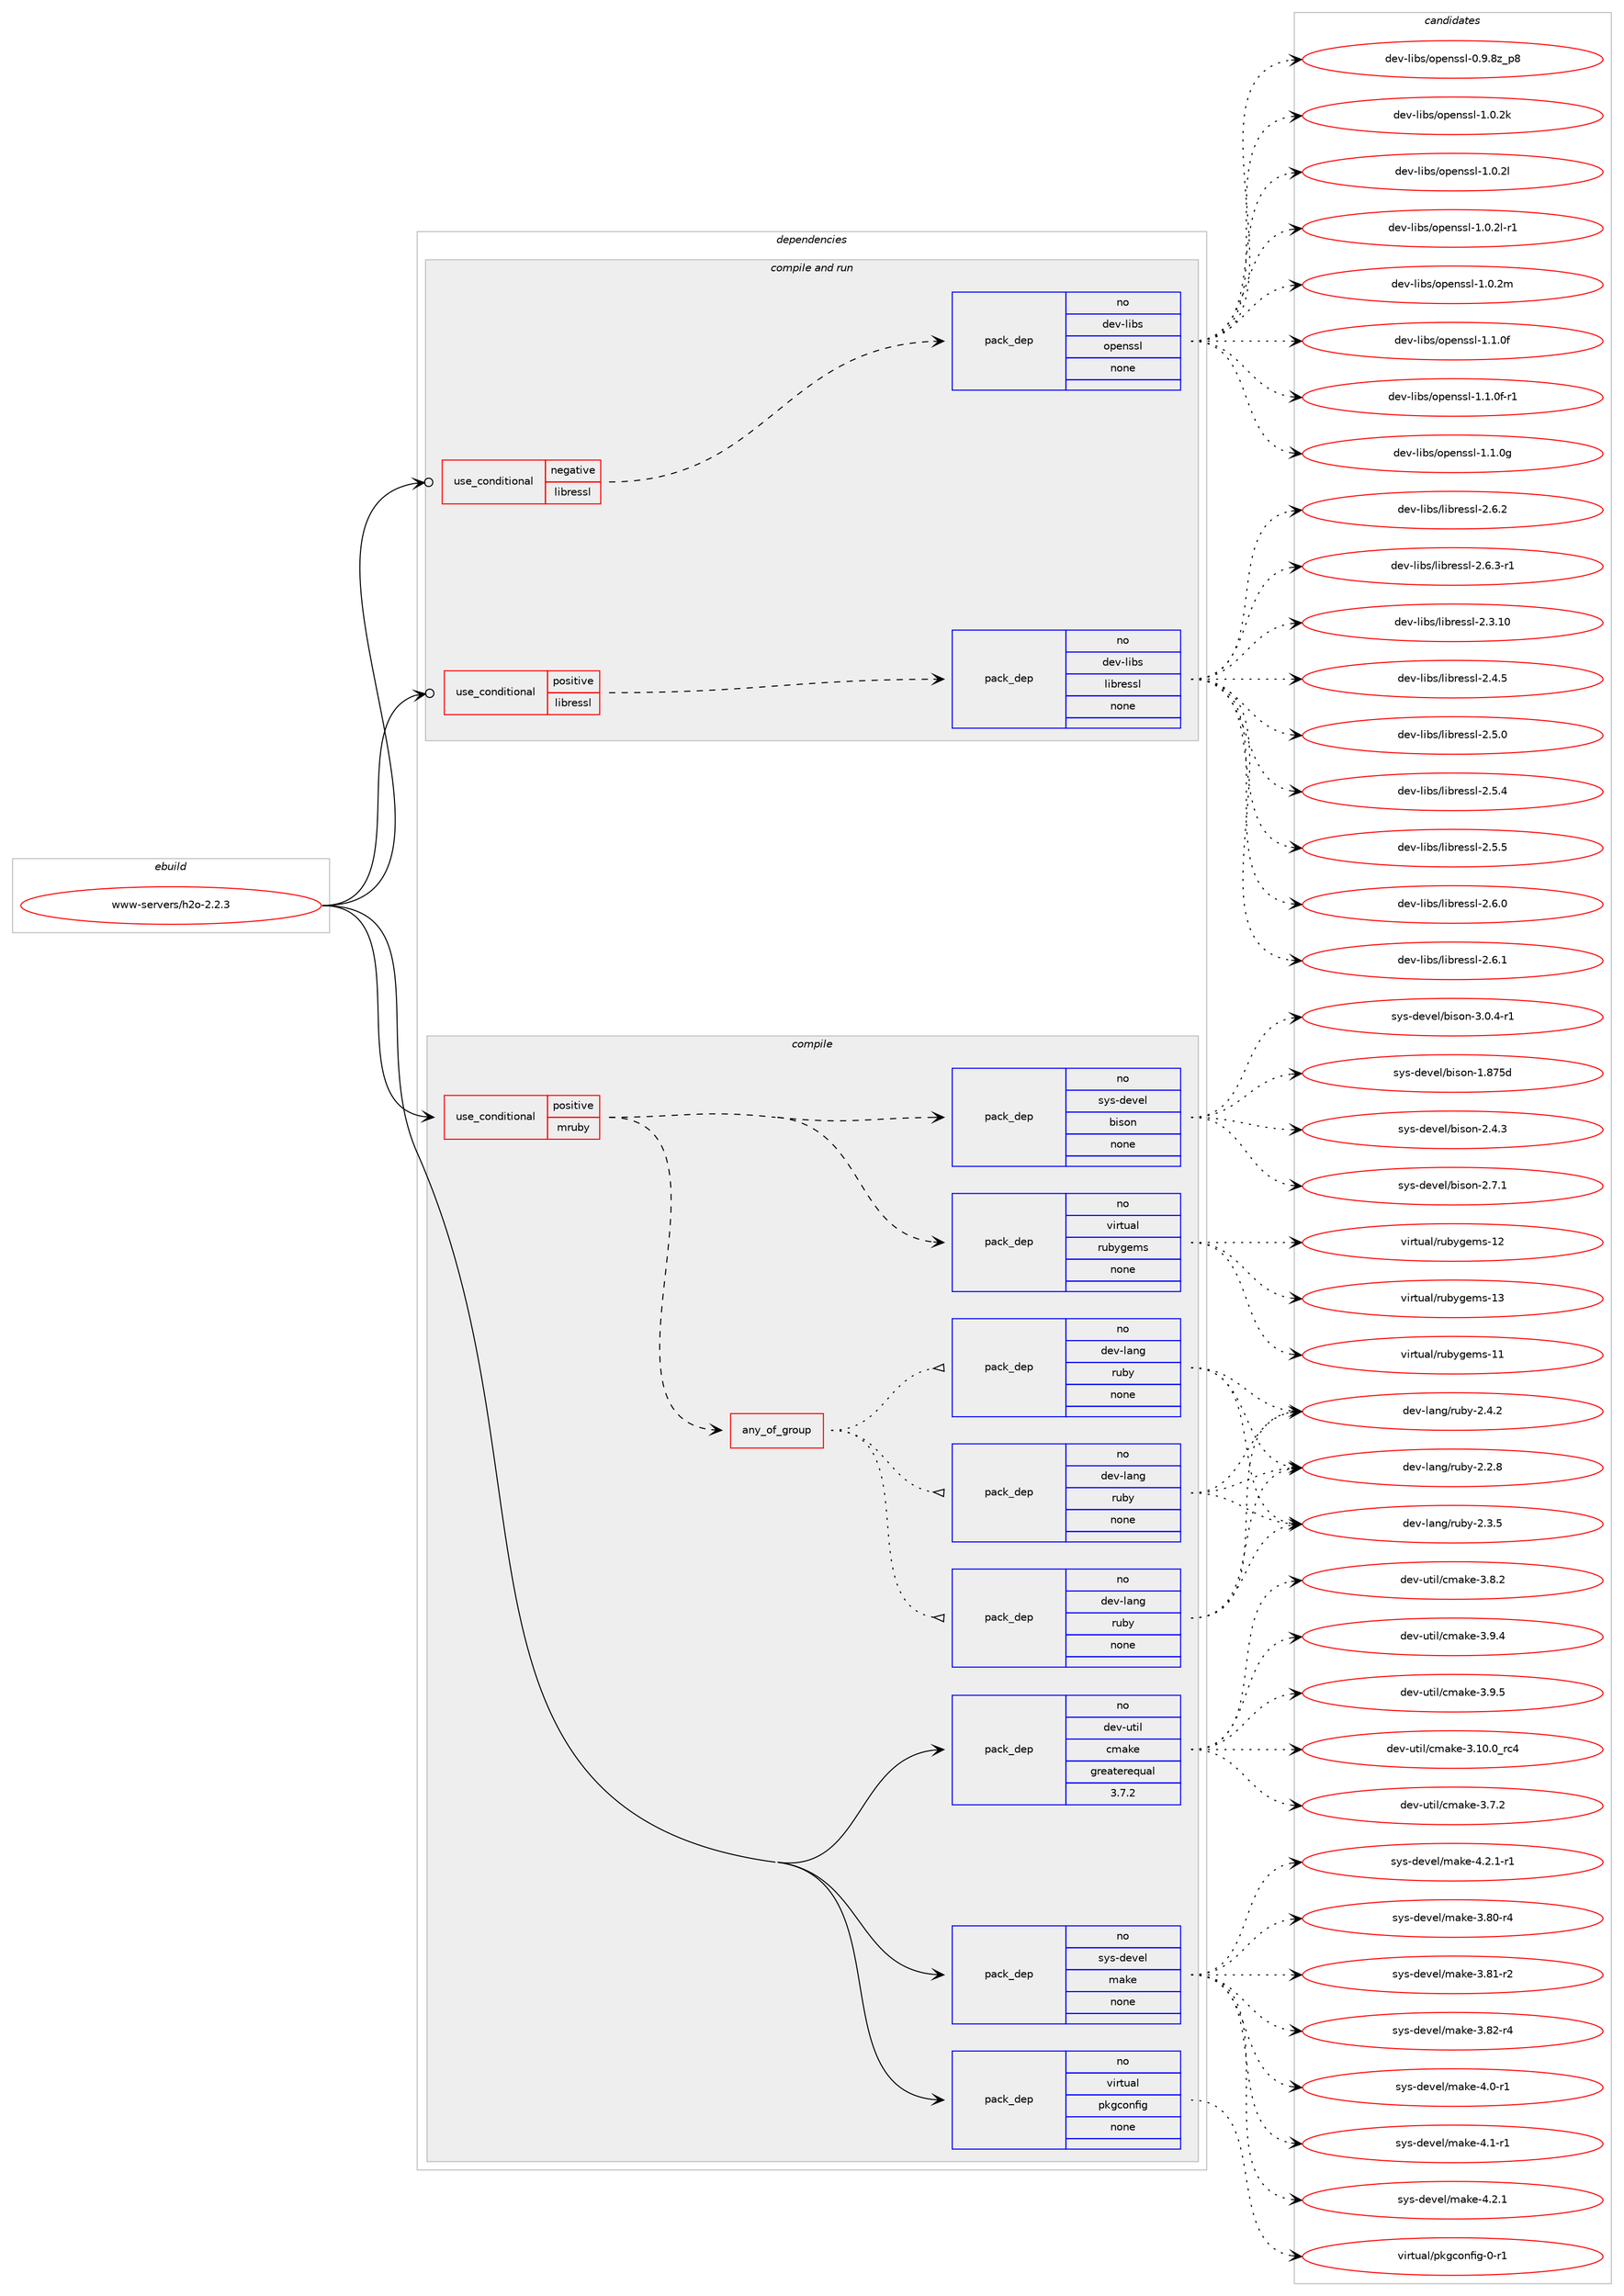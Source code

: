 digraph prolog {

# *************
# Graph options
# *************

newrank=true;
concentrate=true;
compound=true;
graph [rankdir=LR,fontname=Helvetica,fontsize=10,ranksep=1.5];#, ranksep=2.5, nodesep=0.2];
edge  [arrowhead=vee];
node  [fontname=Helvetica,fontsize=10];

# **********
# The ebuild
# **********

subgraph cluster_leftcol {
color=gray;
rank=same;
label=<<i>ebuild</i>>;
id [label="www-servers/h2o-2.2.3", color=red, width=4, href="../www-servers/h2o-2.2.3.svg"];
}

# ****************
# The dependencies
# ****************

subgraph cluster_midcol {
color=gray;
label=<<i>dependencies</i>>;
subgraph cluster_compile {
fillcolor="#eeeeee";
style=filled;
label=<<i>compile</i>>;
subgraph cond120596 {
dependency506773 [label=<<TABLE BORDER="0" CELLBORDER="1" CELLSPACING="0" CELLPADDING="4"><TR><TD ROWSPAN="3" CELLPADDING="10">use_conditional</TD></TR><TR><TD>positive</TD></TR><TR><TD>mruby</TD></TR></TABLE>>, shape=none, color=red];
subgraph pack376878 {
dependency506774 [label=<<TABLE BORDER="0" CELLBORDER="1" CELLSPACING="0" CELLPADDING="4" WIDTH="220"><TR><TD ROWSPAN="6" CELLPADDING="30">pack_dep</TD></TR><TR><TD WIDTH="110">no</TD></TR><TR><TD>sys-devel</TD></TR><TR><TD>bison</TD></TR><TR><TD>none</TD></TR><TR><TD></TD></TR></TABLE>>, shape=none, color=blue];
}
dependency506773:e -> dependency506774:w [weight=20,style="dashed",arrowhead="vee"];
subgraph any8964 {
dependency506775 [label=<<TABLE BORDER="0" CELLBORDER="1" CELLSPACING="0" CELLPADDING="4"><TR><TD CELLPADDING="10">any_of_group</TD></TR></TABLE>>, shape=none, color=red];subgraph pack376879 {
dependency506776 [label=<<TABLE BORDER="0" CELLBORDER="1" CELLSPACING="0" CELLPADDING="4" WIDTH="220"><TR><TD ROWSPAN="6" CELLPADDING="30">pack_dep</TD></TR><TR><TD WIDTH="110">no</TD></TR><TR><TD>dev-lang</TD></TR><TR><TD>ruby</TD></TR><TR><TD>none</TD></TR><TR><TD></TD></TR></TABLE>>, shape=none, color=blue];
}
dependency506775:e -> dependency506776:w [weight=20,style="dotted",arrowhead="oinv"];
subgraph pack376880 {
dependency506777 [label=<<TABLE BORDER="0" CELLBORDER="1" CELLSPACING="0" CELLPADDING="4" WIDTH="220"><TR><TD ROWSPAN="6" CELLPADDING="30">pack_dep</TD></TR><TR><TD WIDTH="110">no</TD></TR><TR><TD>dev-lang</TD></TR><TR><TD>ruby</TD></TR><TR><TD>none</TD></TR><TR><TD></TD></TR></TABLE>>, shape=none, color=blue];
}
dependency506775:e -> dependency506777:w [weight=20,style="dotted",arrowhead="oinv"];
subgraph pack376881 {
dependency506778 [label=<<TABLE BORDER="0" CELLBORDER="1" CELLSPACING="0" CELLPADDING="4" WIDTH="220"><TR><TD ROWSPAN="6" CELLPADDING="30">pack_dep</TD></TR><TR><TD WIDTH="110">no</TD></TR><TR><TD>dev-lang</TD></TR><TR><TD>ruby</TD></TR><TR><TD>none</TD></TR><TR><TD></TD></TR></TABLE>>, shape=none, color=blue];
}
dependency506775:e -> dependency506778:w [weight=20,style="dotted",arrowhead="oinv"];
}
dependency506773:e -> dependency506775:w [weight=20,style="dashed",arrowhead="vee"];
subgraph pack376882 {
dependency506779 [label=<<TABLE BORDER="0" CELLBORDER="1" CELLSPACING="0" CELLPADDING="4" WIDTH="220"><TR><TD ROWSPAN="6" CELLPADDING="30">pack_dep</TD></TR><TR><TD WIDTH="110">no</TD></TR><TR><TD>virtual</TD></TR><TR><TD>rubygems</TD></TR><TR><TD>none</TD></TR><TR><TD></TD></TR></TABLE>>, shape=none, color=blue];
}
dependency506773:e -> dependency506779:w [weight=20,style="dashed",arrowhead="vee"];
}
id:e -> dependency506773:w [weight=20,style="solid",arrowhead="vee"];
subgraph pack376883 {
dependency506780 [label=<<TABLE BORDER="0" CELLBORDER="1" CELLSPACING="0" CELLPADDING="4" WIDTH="220"><TR><TD ROWSPAN="6" CELLPADDING="30">pack_dep</TD></TR><TR><TD WIDTH="110">no</TD></TR><TR><TD>dev-util</TD></TR><TR><TD>cmake</TD></TR><TR><TD>greaterequal</TD></TR><TR><TD>3.7.2</TD></TR></TABLE>>, shape=none, color=blue];
}
id:e -> dependency506780:w [weight=20,style="solid",arrowhead="vee"];
subgraph pack376884 {
dependency506781 [label=<<TABLE BORDER="0" CELLBORDER="1" CELLSPACING="0" CELLPADDING="4" WIDTH="220"><TR><TD ROWSPAN="6" CELLPADDING="30">pack_dep</TD></TR><TR><TD WIDTH="110">no</TD></TR><TR><TD>sys-devel</TD></TR><TR><TD>make</TD></TR><TR><TD>none</TD></TR><TR><TD></TD></TR></TABLE>>, shape=none, color=blue];
}
id:e -> dependency506781:w [weight=20,style="solid",arrowhead="vee"];
subgraph pack376885 {
dependency506782 [label=<<TABLE BORDER="0" CELLBORDER="1" CELLSPACING="0" CELLPADDING="4" WIDTH="220"><TR><TD ROWSPAN="6" CELLPADDING="30">pack_dep</TD></TR><TR><TD WIDTH="110">no</TD></TR><TR><TD>virtual</TD></TR><TR><TD>pkgconfig</TD></TR><TR><TD>none</TD></TR><TR><TD></TD></TR></TABLE>>, shape=none, color=blue];
}
id:e -> dependency506782:w [weight=20,style="solid",arrowhead="vee"];
}
subgraph cluster_compileandrun {
fillcolor="#eeeeee";
style=filled;
label=<<i>compile and run</i>>;
subgraph cond120597 {
dependency506783 [label=<<TABLE BORDER="0" CELLBORDER="1" CELLSPACING="0" CELLPADDING="4"><TR><TD ROWSPAN="3" CELLPADDING="10">use_conditional</TD></TR><TR><TD>negative</TD></TR><TR><TD>libressl</TD></TR></TABLE>>, shape=none, color=red];
subgraph pack376886 {
dependency506784 [label=<<TABLE BORDER="0" CELLBORDER="1" CELLSPACING="0" CELLPADDING="4" WIDTH="220"><TR><TD ROWSPAN="6" CELLPADDING="30">pack_dep</TD></TR><TR><TD WIDTH="110">no</TD></TR><TR><TD>dev-libs</TD></TR><TR><TD>openssl</TD></TR><TR><TD>none</TD></TR><TR><TD></TD></TR></TABLE>>, shape=none, color=blue];
}
dependency506783:e -> dependency506784:w [weight=20,style="dashed",arrowhead="vee"];
}
id:e -> dependency506783:w [weight=20,style="solid",arrowhead="odotvee"];
subgraph cond120598 {
dependency506785 [label=<<TABLE BORDER="0" CELLBORDER="1" CELLSPACING="0" CELLPADDING="4"><TR><TD ROWSPAN="3" CELLPADDING="10">use_conditional</TD></TR><TR><TD>positive</TD></TR><TR><TD>libressl</TD></TR></TABLE>>, shape=none, color=red];
subgraph pack376887 {
dependency506786 [label=<<TABLE BORDER="0" CELLBORDER="1" CELLSPACING="0" CELLPADDING="4" WIDTH="220"><TR><TD ROWSPAN="6" CELLPADDING="30">pack_dep</TD></TR><TR><TD WIDTH="110">no</TD></TR><TR><TD>dev-libs</TD></TR><TR><TD>libressl</TD></TR><TR><TD>none</TD></TR><TR><TD></TD></TR></TABLE>>, shape=none, color=blue];
}
dependency506785:e -> dependency506786:w [weight=20,style="dashed",arrowhead="vee"];
}
id:e -> dependency506785:w [weight=20,style="solid",arrowhead="odotvee"];
}
subgraph cluster_run {
fillcolor="#eeeeee";
style=filled;
label=<<i>run</i>>;
}
}

# **************
# The candidates
# **************

subgraph cluster_choices {
rank=same;
color=gray;
label=<<i>candidates</i>>;

subgraph choice376878 {
color=black;
nodesep=1;
choice115121115451001011181011084798105115111110454946565553100 [label="sys-devel/bison-1.875d", color=red, width=4,href="../sys-devel/bison-1.875d.svg"];
choice115121115451001011181011084798105115111110455046524651 [label="sys-devel/bison-2.4.3", color=red, width=4,href="../sys-devel/bison-2.4.3.svg"];
choice115121115451001011181011084798105115111110455046554649 [label="sys-devel/bison-2.7.1", color=red, width=4,href="../sys-devel/bison-2.7.1.svg"];
choice1151211154510010111810110847981051151111104551464846524511449 [label="sys-devel/bison-3.0.4-r1", color=red, width=4,href="../sys-devel/bison-3.0.4-r1.svg"];
dependency506774:e -> choice115121115451001011181011084798105115111110454946565553100:w [style=dotted,weight="100"];
dependency506774:e -> choice115121115451001011181011084798105115111110455046524651:w [style=dotted,weight="100"];
dependency506774:e -> choice115121115451001011181011084798105115111110455046554649:w [style=dotted,weight="100"];
dependency506774:e -> choice1151211154510010111810110847981051151111104551464846524511449:w [style=dotted,weight="100"];
}
subgraph choice376879 {
color=black;
nodesep=1;
choice10010111845108971101034711411798121455046504656 [label="dev-lang/ruby-2.2.8", color=red, width=4,href="../dev-lang/ruby-2.2.8.svg"];
choice10010111845108971101034711411798121455046514653 [label="dev-lang/ruby-2.3.5", color=red, width=4,href="../dev-lang/ruby-2.3.5.svg"];
choice10010111845108971101034711411798121455046524650 [label="dev-lang/ruby-2.4.2", color=red, width=4,href="../dev-lang/ruby-2.4.2.svg"];
dependency506776:e -> choice10010111845108971101034711411798121455046504656:w [style=dotted,weight="100"];
dependency506776:e -> choice10010111845108971101034711411798121455046514653:w [style=dotted,weight="100"];
dependency506776:e -> choice10010111845108971101034711411798121455046524650:w [style=dotted,weight="100"];
}
subgraph choice376880 {
color=black;
nodesep=1;
choice10010111845108971101034711411798121455046504656 [label="dev-lang/ruby-2.2.8", color=red, width=4,href="../dev-lang/ruby-2.2.8.svg"];
choice10010111845108971101034711411798121455046514653 [label="dev-lang/ruby-2.3.5", color=red, width=4,href="../dev-lang/ruby-2.3.5.svg"];
choice10010111845108971101034711411798121455046524650 [label="dev-lang/ruby-2.4.2", color=red, width=4,href="../dev-lang/ruby-2.4.2.svg"];
dependency506777:e -> choice10010111845108971101034711411798121455046504656:w [style=dotted,weight="100"];
dependency506777:e -> choice10010111845108971101034711411798121455046514653:w [style=dotted,weight="100"];
dependency506777:e -> choice10010111845108971101034711411798121455046524650:w [style=dotted,weight="100"];
}
subgraph choice376881 {
color=black;
nodesep=1;
choice10010111845108971101034711411798121455046504656 [label="dev-lang/ruby-2.2.8", color=red, width=4,href="../dev-lang/ruby-2.2.8.svg"];
choice10010111845108971101034711411798121455046514653 [label="dev-lang/ruby-2.3.5", color=red, width=4,href="../dev-lang/ruby-2.3.5.svg"];
choice10010111845108971101034711411798121455046524650 [label="dev-lang/ruby-2.4.2", color=red, width=4,href="../dev-lang/ruby-2.4.2.svg"];
dependency506778:e -> choice10010111845108971101034711411798121455046504656:w [style=dotted,weight="100"];
dependency506778:e -> choice10010111845108971101034711411798121455046514653:w [style=dotted,weight="100"];
dependency506778:e -> choice10010111845108971101034711411798121455046524650:w [style=dotted,weight="100"];
}
subgraph choice376882 {
color=black;
nodesep=1;
choice118105114116117971084711411798121103101109115454949 [label="virtual/rubygems-11", color=red, width=4,href="../virtual/rubygems-11.svg"];
choice118105114116117971084711411798121103101109115454950 [label="virtual/rubygems-12", color=red, width=4,href="../virtual/rubygems-12.svg"];
choice118105114116117971084711411798121103101109115454951 [label="virtual/rubygems-13", color=red, width=4,href="../virtual/rubygems-13.svg"];
dependency506779:e -> choice118105114116117971084711411798121103101109115454949:w [style=dotted,weight="100"];
dependency506779:e -> choice118105114116117971084711411798121103101109115454950:w [style=dotted,weight="100"];
dependency506779:e -> choice118105114116117971084711411798121103101109115454951:w [style=dotted,weight="100"];
}
subgraph choice376883 {
color=black;
nodesep=1;
choice1001011184511711610510847991099710710145514649484648951149952 [label="dev-util/cmake-3.10.0_rc4", color=red, width=4,href="../dev-util/cmake-3.10.0_rc4.svg"];
choice10010111845117116105108479910997107101455146554650 [label="dev-util/cmake-3.7.2", color=red, width=4,href="../dev-util/cmake-3.7.2.svg"];
choice10010111845117116105108479910997107101455146564650 [label="dev-util/cmake-3.8.2", color=red, width=4,href="../dev-util/cmake-3.8.2.svg"];
choice10010111845117116105108479910997107101455146574652 [label="dev-util/cmake-3.9.4", color=red, width=4,href="../dev-util/cmake-3.9.4.svg"];
choice10010111845117116105108479910997107101455146574653 [label="dev-util/cmake-3.9.5", color=red, width=4,href="../dev-util/cmake-3.9.5.svg"];
dependency506780:e -> choice1001011184511711610510847991099710710145514649484648951149952:w [style=dotted,weight="100"];
dependency506780:e -> choice10010111845117116105108479910997107101455146554650:w [style=dotted,weight="100"];
dependency506780:e -> choice10010111845117116105108479910997107101455146564650:w [style=dotted,weight="100"];
dependency506780:e -> choice10010111845117116105108479910997107101455146574652:w [style=dotted,weight="100"];
dependency506780:e -> choice10010111845117116105108479910997107101455146574653:w [style=dotted,weight="100"];
}
subgraph choice376884 {
color=black;
nodesep=1;
choice11512111545100101118101108471099710710145514656484511452 [label="sys-devel/make-3.80-r4", color=red, width=4,href="../sys-devel/make-3.80-r4.svg"];
choice11512111545100101118101108471099710710145514656494511450 [label="sys-devel/make-3.81-r2", color=red, width=4,href="../sys-devel/make-3.81-r2.svg"];
choice11512111545100101118101108471099710710145514656504511452 [label="sys-devel/make-3.82-r4", color=red, width=4,href="../sys-devel/make-3.82-r4.svg"];
choice115121115451001011181011084710997107101455246484511449 [label="sys-devel/make-4.0-r1", color=red, width=4,href="../sys-devel/make-4.0-r1.svg"];
choice115121115451001011181011084710997107101455246494511449 [label="sys-devel/make-4.1-r1", color=red, width=4,href="../sys-devel/make-4.1-r1.svg"];
choice115121115451001011181011084710997107101455246504649 [label="sys-devel/make-4.2.1", color=red, width=4,href="../sys-devel/make-4.2.1.svg"];
choice1151211154510010111810110847109971071014552465046494511449 [label="sys-devel/make-4.2.1-r1", color=red, width=4,href="../sys-devel/make-4.2.1-r1.svg"];
dependency506781:e -> choice11512111545100101118101108471099710710145514656484511452:w [style=dotted,weight="100"];
dependency506781:e -> choice11512111545100101118101108471099710710145514656494511450:w [style=dotted,weight="100"];
dependency506781:e -> choice11512111545100101118101108471099710710145514656504511452:w [style=dotted,weight="100"];
dependency506781:e -> choice115121115451001011181011084710997107101455246484511449:w [style=dotted,weight="100"];
dependency506781:e -> choice115121115451001011181011084710997107101455246494511449:w [style=dotted,weight="100"];
dependency506781:e -> choice115121115451001011181011084710997107101455246504649:w [style=dotted,weight="100"];
dependency506781:e -> choice1151211154510010111810110847109971071014552465046494511449:w [style=dotted,weight="100"];
}
subgraph choice376885 {
color=black;
nodesep=1;
choice11810511411611797108471121071039911111010210510345484511449 [label="virtual/pkgconfig-0-r1", color=red, width=4,href="../virtual/pkgconfig-0-r1.svg"];
dependency506782:e -> choice11810511411611797108471121071039911111010210510345484511449:w [style=dotted,weight="100"];
}
subgraph choice376886 {
color=black;
nodesep=1;
choice1001011184510810598115471111121011101151151084548465746561229511256 [label="dev-libs/openssl-0.9.8z_p8", color=red, width=4,href="../dev-libs/openssl-0.9.8z_p8.svg"];
choice100101118451081059811547111112101110115115108454946484650107 [label="dev-libs/openssl-1.0.2k", color=red, width=4,href="../dev-libs/openssl-1.0.2k.svg"];
choice100101118451081059811547111112101110115115108454946484650108 [label="dev-libs/openssl-1.0.2l", color=red, width=4,href="../dev-libs/openssl-1.0.2l.svg"];
choice1001011184510810598115471111121011101151151084549464846501084511449 [label="dev-libs/openssl-1.0.2l-r1", color=red, width=4,href="../dev-libs/openssl-1.0.2l-r1.svg"];
choice100101118451081059811547111112101110115115108454946484650109 [label="dev-libs/openssl-1.0.2m", color=red, width=4,href="../dev-libs/openssl-1.0.2m.svg"];
choice100101118451081059811547111112101110115115108454946494648102 [label="dev-libs/openssl-1.1.0f", color=red, width=4,href="../dev-libs/openssl-1.1.0f.svg"];
choice1001011184510810598115471111121011101151151084549464946481024511449 [label="dev-libs/openssl-1.1.0f-r1", color=red, width=4,href="../dev-libs/openssl-1.1.0f-r1.svg"];
choice100101118451081059811547111112101110115115108454946494648103 [label="dev-libs/openssl-1.1.0g", color=red, width=4,href="../dev-libs/openssl-1.1.0g.svg"];
dependency506784:e -> choice1001011184510810598115471111121011101151151084548465746561229511256:w [style=dotted,weight="100"];
dependency506784:e -> choice100101118451081059811547111112101110115115108454946484650107:w [style=dotted,weight="100"];
dependency506784:e -> choice100101118451081059811547111112101110115115108454946484650108:w [style=dotted,weight="100"];
dependency506784:e -> choice1001011184510810598115471111121011101151151084549464846501084511449:w [style=dotted,weight="100"];
dependency506784:e -> choice100101118451081059811547111112101110115115108454946484650109:w [style=dotted,weight="100"];
dependency506784:e -> choice100101118451081059811547111112101110115115108454946494648102:w [style=dotted,weight="100"];
dependency506784:e -> choice1001011184510810598115471111121011101151151084549464946481024511449:w [style=dotted,weight="100"];
dependency506784:e -> choice100101118451081059811547111112101110115115108454946494648103:w [style=dotted,weight="100"];
}
subgraph choice376887 {
color=black;
nodesep=1;
choice1001011184510810598115471081059811410111511510845504651464948 [label="dev-libs/libressl-2.3.10", color=red, width=4,href="../dev-libs/libressl-2.3.10.svg"];
choice10010111845108105981154710810598114101115115108455046524653 [label="dev-libs/libressl-2.4.5", color=red, width=4,href="../dev-libs/libressl-2.4.5.svg"];
choice10010111845108105981154710810598114101115115108455046534648 [label="dev-libs/libressl-2.5.0", color=red, width=4,href="../dev-libs/libressl-2.5.0.svg"];
choice10010111845108105981154710810598114101115115108455046534652 [label="dev-libs/libressl-2.5.4", color=red, width=4,href="../dev-libs/libressl-2.5.4.svg"];
choice10010111845108105981154710810598114101115115108455046534653 [label="dev-libs/libressl-2.5.5", color=red, width=4,href="../dev-libs/libressl-2.5.5.svg"];
choice10010111845108105981154710810598114101115115108455046544648 [label="dev-libs/libressl-2.6.0", color=red, width=4,href="../dev-libs/libressl-2.6.0.svg"];
choice10010111845108105981154710810598114101115115108455046544649 [label="dev-libs/libressl-2.6.1", color=red, width=4,href="../dev-libs/libressl-2.6.1.svg"];
choice10010111845108105981154710810598114101115115108455046544650 [label="dev-libs/libressl-2.6.2", color=red, width=4,href="../dev-libs/libressl-2.6.2.svg"];
choice100101118451081059811547108105981141011151151084550465446514511449 [label="dev-libs/libressl-2.6.3-r1", color=red, width=4,href="../dev-libs/libressl-2.6.3-r1.svg"];
dependency506786:e -> choice1001011184510810598115471081059811410111511510845504651464948:w [style=dotted,weight="100"];
dependency506786:e -> choice10010111845108105981154710810598114101115115108455046524653:w [style=dotted,weight="100"];
dependency506786:e -> choice10010111845108105981154710810598114101115115108455046534648:w [style=dotted,weight="100"];
dependency506786:e -> choice10010111845108105981154710810598114101115115108455046534652:w [style=dotted,weight="100"];
dependency506786:e -> choice10010111845108105981154710810598114101115115108455046534653:w [style=dotted,weight="100"];
dependency506786:e -> choice10010111845108105981154710810598114101115115108455046544648:w [style=dotted,weight="100"];
dependency506786:e -> choice10010111845108105981154710810598114101115115108455046544649:w [style=dotted,weight="100"];
dependency506786:e -> choice10010111845108105981154710810598114101115115108455046544650:w [style=dotted,weight="100"];
dependency506786:e -> choice100101118451081059811547108105981141011151151084550465446514511449:w [style=dotted,weight="100"];
}
}

}
